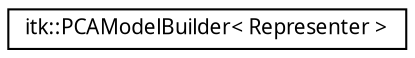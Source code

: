 digraph G
{
  edge [fontname="FreeSans.ttf",fontsize="10",labelfontname="FreeSans.ttf",labelfontsize="10"];
  node [fontname="FreeSans.ttf",fontsize="10",shape=record];
  rankdir="LR";
  Node1 [label="itk::PCAModelBuilder\< Representer \>",height=0.2,width=0.4,color="black", fillcolor="white", style="filled",URL="$classitk_1_1PCAModelBuilder.html",tooltip="ITK Wrapper for the statismo::PCAModelBuilder class."];
}
